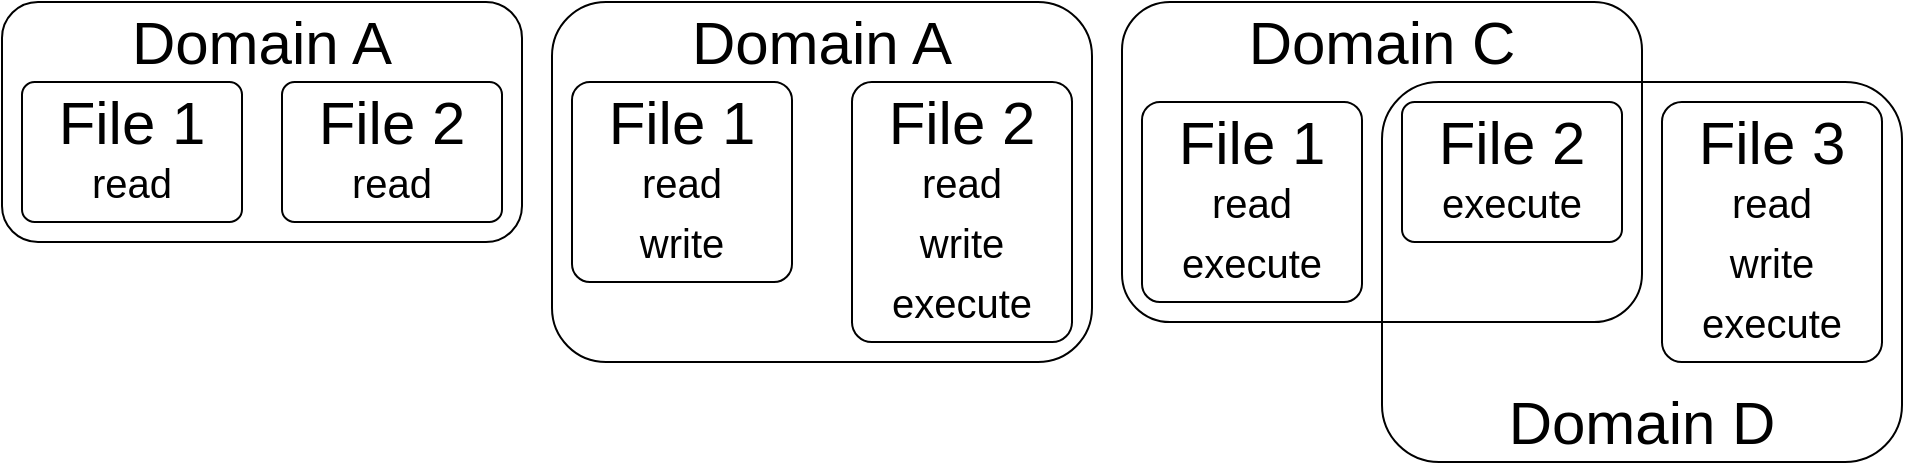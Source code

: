 <mxfile>
    <diagram id="1r-3GHOlgCwtfdAHSlBe" name="Page-1">
        <mxGraphModel dx="1106" dy="545" grid="1" gridSize="10" guides="1" tooltips="1" connect="1" arrows="1" fold="1" page="1" pageScale="1" pageWidth="850" pageHeight="1100" math="0" shadow="0">
            <root>
                <mxCell id="0"/>
                <mxCell id="1" parent="0"/>
                <mxCell id="41" value="" style="rounded=1;whiteSpace=wrap;html=1;fontSize=30;fillColor=none;strokeColor=#000000;" vertex="1" parent="1">
                    <mxGeometry x="285" y="10" width="270" height="180" as="geometry"/>
                </mxCell>
                <mxCell id="43" value="" style="rounded=1;whiteSpace=wrap;html=1;fontSize=30;fillColor=none;strokeColor=#000000;" vertex="1" parent="1">
                    <mxGeometry x="700" y="50" width="260" height="190" as="geometry"/>
                </mxCell>
                <mxCell id="44" value="" style="rounded=1;whiteSpace=wrap;html=1;fontSize=30;fillColor=none;strokeColor=#000000;" vertex="1" parent="1">
                    <mxGeometry x="570" y="10" width="260" height="160" as="geometry"/>
                </mxCell>
                <mxCell id="39" value="" style="rounded=1;whiteSpace=wrap;html=1;fontSize=30;fillColor=none;strokeColor=#000000;" vertex="1" parent="1">
                    <mxGeometry x="10" y="10" width="260" height="120" as="geometry"/>
                </mxCell>
                <mxCell id="2" value="" style="rounded=1;whiteSpace=wrap;html=1;arcSize=9;strokeColor=#000000;" vertex="1" parent="1">
                    <mxGeometry x="295" y="50" width="110" height="100" as="geometry"/>
                </mxCell>
                <mxCell id="3" value="File 1" style="text;html=1;strokeColor=none;fillColor=none;align=center;verticalAlign=middle;whiteSpace=wrap;rounded=0;fontSize=30;" vertex="1" parent="1">
                    <mxGeometry x="295" y="60" width="110" height="20" as="geometry"/>
                </mxCell>
                <mxCell id="4" value="read" style="text;html=1;strokeColor=none;fillColor=none;align=center;verticalAlign=middle;whiteSpace=wrap;rounded=0;fontSize=20;" vertex="1" parent="1">
                    <mxGeometry x="330" y="90" width="40" height="20" as="geometry"/>
                </mxCell>
                <mxCell id="5" value="write" style="text;html=1;strokeColor=none;fillColor=none;align=center;verticalAlign=middle;whiteSpace=wrap;rounded=0;fontSize=20;" vertex="1" parent="1">
                    <mxGeometry x="330" y="120" width="40" height="20" as="geometry"/>
                </mxCell>
                <mxCell id="6" value="" style="rounded=1;whiteSpace=wrap;html=1;arcSize=9;strokeColor=#000000;" vertex="1" parent="1">
                    <mxGeometry x="435" y="50" width="110" height="130" as="geometry"/>
                </mxCell>
                <mxCell id="7" value="File 2" style="text;html=1;strokeColor=none;fillColor=none;align=center;verticalAlign=middle;whiteSpace=wrap;rounded=0;fontSize=30;" vertex="1" parent="1">
                    <mxGeometry x="435" y="60" width="110" height="20" as="geometry"/>
                </mxCell>
                <mxCell id="8" value="read" style="text;html=1;strokeColor=none;fillColor=none;align=center;verticalAlign=middle;whiteSpace=wrap;rounded=0;fontSize=20;" vertex="1" parent="1">
                    <mxGeometry x="470" y="90" width="40" height="20" as="geometry"/>
                </mxCell>
                <mxCell id="9" value="write" style="text;html=1;strokeColor=none;fillColor=none;align=center;verticalAlign=middle;whiteSpace=wrap;rounded=0;fontSize=20;" vertex="1" parent="1">
                    <mxGeometry x="470" y="120" width="40" height="20" as="geometry"/>
                </mxCell>
                <mxCell id="10" value="" style="rounded=1;whiteSpace=wrap;html=1;arcSize=9;strokeColor=#000000;" vertex="1" parent="1">
                    <mxGeometry x="20" y="50" width="110" height="70" as="geometry"/>
                </mxCell>
                <mxCell id="11" value="File 1" style="text;html=1;strokeColor=none;fillColor=none;align=center;verticalAlign=middle;whiteSpace=wrap;rounded=0;fontSize=30;" vertex="1" parent="1">
                    <mxGeometry x="20" y="60" width="110" height="20" as="geometry"/>
                </mxCell>
                <mxCell id="12" value="read" style="text;html=1;strokeColor=none;fillColor=none;align=center;verticalAlign=middle;whiteSpace=wrap;rounded=0;fontSize=20;" vertex="1" parent="1">
                    <mxGeometry x="55" y="90" width="40" height="20" as="geometry"/>
                </mxCell>
                <mxCell id="14" value="" style="rounded=1;whiteSpace=wrap;html=1;arcSize=9;strokeColor=#000000;" vertex="1" parent="1">
                    <mxGeometry x="150" y="50" width="110" height="70" as="geometry"/>
                </mxCell>
                <mxCell id="15" value="File 2" style="text;html=1;strokeColor=none;fillColor=none;align=center;verticalAlign=middle;whiteSpace=wrap;rounded=0;fontSize=30;" vertex="1" parent="1">
                    <mxGeometry x="150" y="60" width="110" height="20" as="geometry"/>
                </mxCell>
                <mxCell id="16" value="read" style="text;html=1;strokeColor=none;fillColor=none;align=center;verticalAlign=middle;whiteSpace=wrap;rounded=0;fontSize=20;" vertex="1" parent="1">
                    <mxGeometry x="185" y="90" width="40" height="20" as="geometry"/>
                </mxCell>
                <mxCell id="17" value="execute" style="text;html=1;strokeColor=none;fillColor=none;align=center;verticalAlign=middle;whiteSpace=wrap;rounded=0;fontSize=20;" vertex="1" parent="1">
                    <mxGeometry x="470" y="150" width="40" height="20" as="geometry"/>
                </mxCell>
                <mxCell id="18" value="" style="rounded=1;whiteSpace=wrap;html=1;arcSize=9;strokeColor=#000000;" vertex="1" parent="1">
                    <mxGeometry x="710" y="60" width="110" height="70" as="geometry"/>
                </mxCell>
                <mxCell id="19" value="File 2" style="text;html=1;strokeColor=none;fillColor=none;align=center;verticalAlign=middle;whiteSpace=wrap;rounded=0;fontSize=30;" vertex="1" parent="1">
                    <mxGeometry x="710" y="70" width="110" height="20" as="geometry"/>
                </mxCell>
                <mxCell id="20" value="execute" style="text;html=1;strokeColor=none;fillColor=none;align=center;verticalAlign=middle;whiteSpace=wrap;rounded=0;fontSize=20;" vertex="1" parent="1">
                    <mxGeometry x="745" y="100" width="40" height="20" as="geometry"/>
                </mxCell>
                <mxCell id="21" value="" style="rounded=1;whiteSpace=wrap;html=1;arcSize=9;strokeColor=#000000;" vertex="1" parent="1">
                    <mxGeometry x="580" y="60" width="110" height="100" as="geometry"/>
                </mxCell>
                <mxCell id="22" value="File 1" style="text;html=1;strokeColor=none;fillColor=none;align=center;verticalAlign=middle;whiteSpace=wrap;rounded=0;fontSize=30;" vertex="1" parent="1">
                    <mxGeometry x="580" y="70" width="110" height="20" as="geometry"/>
                </mxCell>
                <mxCell id="23" value="read" style="text;html=1;strokeColor=none;fillColor=none;align=center;verticalAlign=middle;whiteSpace=wrap;rounded=0;fontSize=20;" vertex="1" parent="1">
                    <mxGeometry x="615" y="100" width="40" height="20" as="geometry"/>
                </mxCell>
                <mxCell id="27" value="execute" style="text;html=1;strokeColor=none;fillColor=none;align=center;verticalAlign=middle;whiteSpace=wrap;rounded=0;fontSize=20;" vertex="1" parent="1">
                    <mxGeometry x="615" y="130" width="40" height="20" as="geometry"/>
                </mxCell>
                <mxCell id="34" value="" style="rounded=1;whiteSpace=wrap;html=1;arcSize=9;strokeColor=#000000;" vertex="1" parent="1">
                    <mxGeometry x="840" y="60" width="110" height="130" as="geometry"/>
                </mxCell>
                <mxCell id="35" value="File 3" style="text;html=1;strokeColor=none;fillColor=none;align=center;verticalAlign=middle;whiteSpace=wrap;rounded=0;fontSize=30;" vertex="1" parent="1">
                    <mxGeometry x="840" y="70" width="110" height="20" as="geometry"/>
                </mxCell>
                <mxCell id="36" value="read" style="text;html=1;strokeColor=none;fillColor=none;align=center;verticalAlign=middle;whiteSpace=wrap;rounded=0;fontSize=20;" vertex="1" parent="1">
                    <mxGeometry x="875" y="100" width="40" height="20" as="geometry"/>
                </mxCell>
                <mxCell id="37" value="write" style="text;html=1;strokeColor=none;fillColor=none;align=center;verticalAlign=middle;whiteSpace=wrap;rounded=0;fontSize=20;" vertex="1" parent="1">
                    <mxGeometry x="875" y="130" width="40" height="20" as="geometry"/>
                </mxCell>
                <mxCell id="38" value="execute" style="text;html=1;strokeColor=none;fillColor=none;align=center;verticalAlign=middle;whiteSpace=wrap;rounded=0;fontSize=20;" vertex="1" parent="1">
                    <mxGeometry x="875" y="160" width="40" height="20" as="geometry"/>
                </mxCell>
                <mxCell id="40" value="Domain A" style="text;html=1;strokeColor=none;fillColor=none;align=center;verticalAlign=middle;whiteSpace=wrap;rounded=0;fontSize=30;" vertex="1" parent="1">
                    <mxGeometry x="20" y="20" width="240" height="20" as="geometry"/>
                </mxCell>
                <mxCell id="42" value="Domain A" style="text;html=1;strokeColor=none;fillColor=none;align=center;verticalAlign=middle;whiteSpace=wrap;rounded=0;fontSize=30;" vertex="1" parent="1">
                    <mxGeometry x="300" y="20" width="240" height="20" as="geometry"/>
                </mxCell>
                <mxCell id="45" value="Domain C" style="text;html=1;strokeColor=none;fillColor=none;align=center;verticalAlign=middle;whiteSpace=wrap;rounded=0;fontSize=30;" vertex="1" parent="1">
                    <mxGeometry x="580" y="20" width="240" height="20" as="geometry"/>
                </mxCell>
                <mxCell id="46" value="Domain D" style="text;html=1;strokeColor=none;fillColor=none;align=center;verticalAlign=middle;whiteSpace=wrap;rounded=0;fontSize=30;" vertex="1" parent="1">
                    <mxGeometry x="710" y="210" width="240" height="20" as="geometry"/>
                </mxCell>
            </root>
        </mxGraphModel>
    </diagram>
</mxfile>